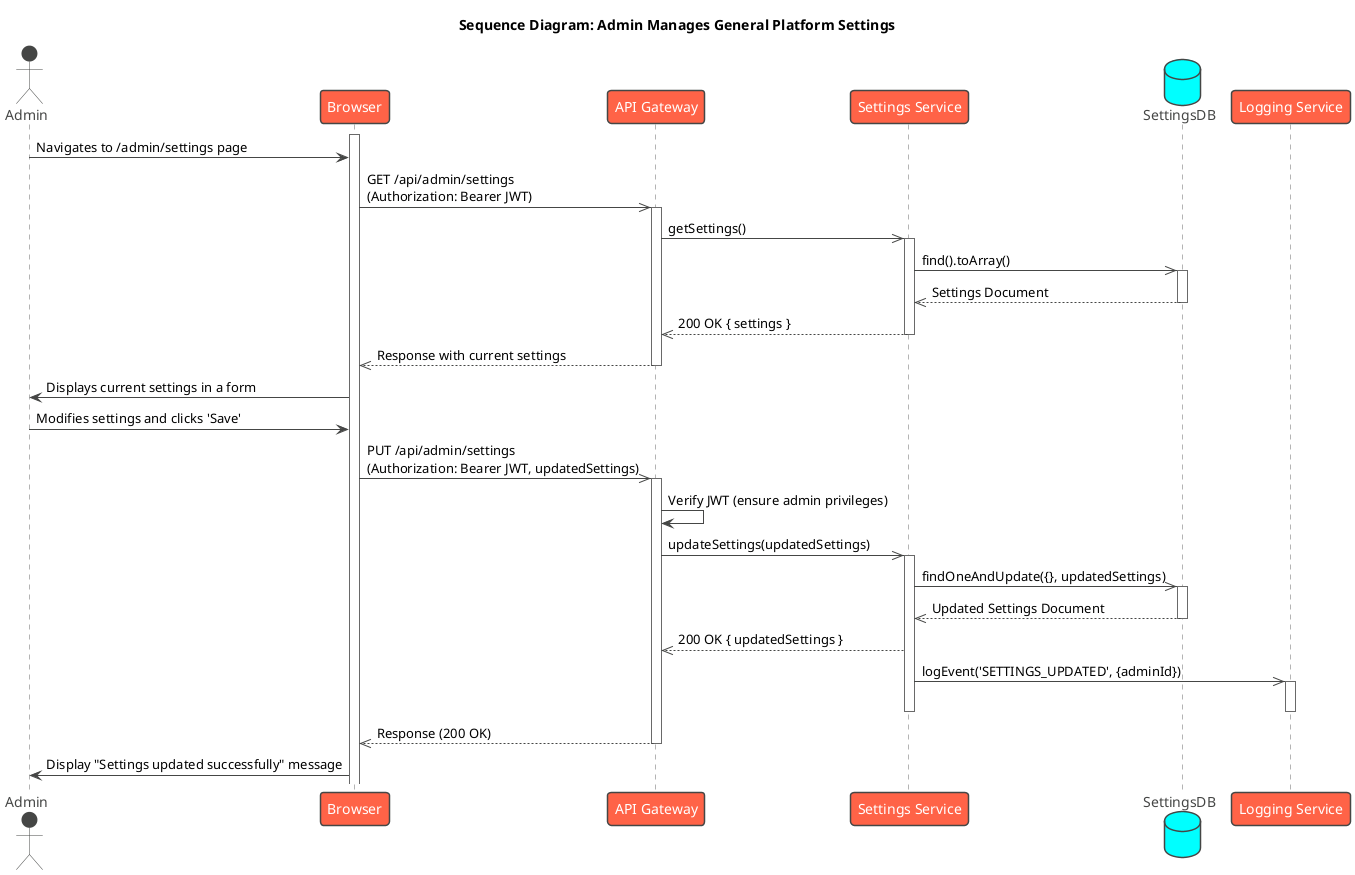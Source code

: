 
@startuml
!theme vibrant

title Sequence Diagram: Admin Manages General Platform Settings

actor Admin
participant Browser
participant "API Gateway" as Gateway
participant "Settings Service" as SettingsService
database "SettingsDB"
participant "Logging Service" as LoggingService

activate Browser
Admin -> Browser : Navigates to /admin/settings page
Browser ->> Gateway : GET /api/admin/settings\n(Authorization: Bearer JWT)
activate Gateway
Gateway ->> SettingsService : getSettings()
activate SettingsService
SettingsService ->> SettingsDB : find().toArray()
activate SettingsDB
SettingsDB -->> SettingsService : Settings Document
deactivate SettingsDB
SettingsService -->> Gateway : 200 OK { settings }
deactivate SettingsService
Gateway -->> Browser : Response with current settings
deactivate Gateway
Browser -> Admin : Displays current settings in a form


Admin -> Browser : Modifies settings and clicks 'Save'
Browser ->> Gateway : PUT /api/admin/settings\n(Authorization: Bearer JWT, updatedSettings)
activate Gateway
Gateway -> Gateway : Verify JWT (ensure admin privileges)
Gateway ->> SettingsService : updateSettings(updatedSettings)
activate SettingsService

SettingsService ->> SettingsDB : findOneAndUpdate({}, updatedSettings)
activate SettingsDB
SettingsDB -->> SettingsService : Updated Settings Document
deactivate SettingsDB

SettingsService -->> Gateway : 200 OK { updatedSettings }
' Asynchronous Logging
SettingsService ->> LoggingService : logEvent('SETTINGS_UPDATED', {adminId})
activate LoggingService
deactivate LoggingService
deactivate SettingsService

Gateway -->> Browser : Response (200 OK)
deactivate Gateway
Browser -> Admin : Display "Settings updated successfully" message

@enduml
